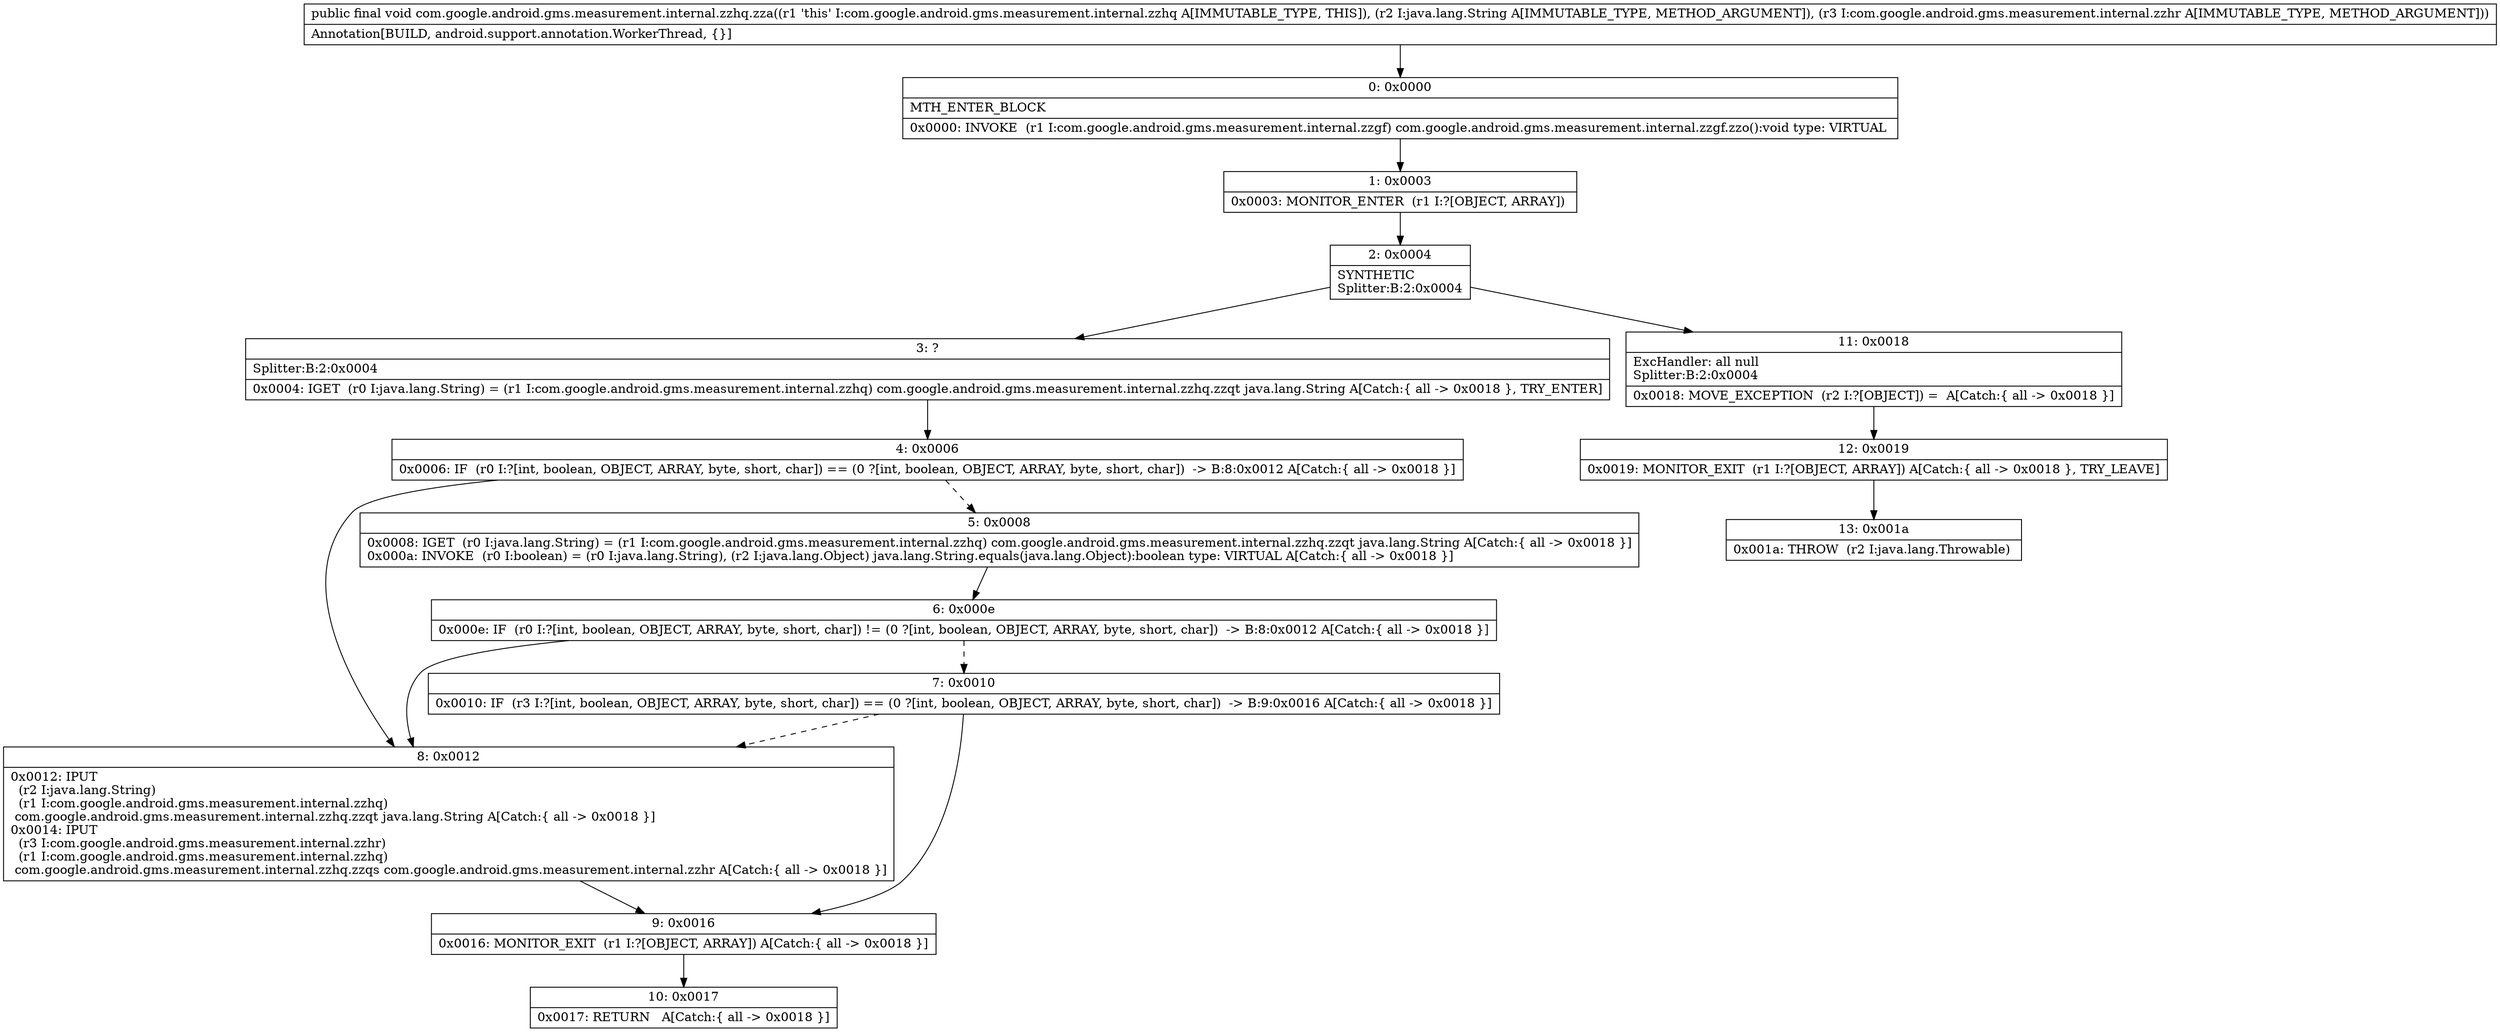 digraph "CFG forcom.google.android.gms.measurement.internal.zzhq.zza(Ljava\/lang\/String;Lcom\/google\/android\/gms\/measurement\/internal\/zzhr;)V" {
Node_0 [shape=record,label="{0\:\ 0x0000|MTH_ENTER_BLOCK\l|0x0000: INVOKE  (r1 I:com.google.android.gms.measurement.internal.zzgf) com.google.android.gms.measurement.internal.zzgf.zzo():void type: VIRTUAL \l}"];
Node_1 [shape=record,label="{1\:\ 0x0003|0x0003: MONITOR_ENTER  (r1 I:?[OBJECT, ARRAY]) \l}"];
Node_2 [shape=record,label="{2\:\ 0x0004|SYNTHETIC\lSplitter:B:2:0x0004\l}"];
Node_3 [shape=record,label="{3\:\ ?|Splitter:B:2:0x0004\l|0x0004: IGET  (r0 I:java.lang.String) = (r1 I:com.google.android.gms.measurement.internal.zzhq) com.google.android.gms.measurement.internal.zzhq.zzqt java.lang.String A[Catch:\{ all \-\> 0x0018 \}, TRY_ENTER]\l}"];
Node_4 [shape=record,label="{4\:\ 0x0006|0x0006: IF  (r0 I:?[int, boolean, OBJECT, ARRAY, byte, short, char]) == (0 ?[int, boolean, OBJECT, ARRAY, byte, short, char])  \-\> B:8:0x0012 A[Catch:\{ all \-\> 0x0018 \}]\l}"];
Node_5 [shape=record,label="{5\:\ 0x0008|0x0008: IGET  (r0 I:java.lang.String) = (r1 I:com.google.android.gms.measurement.internal.zzhq) com.google.android.gms.measurement.internal.zzhq.zzqt java.lang.String A[Catch:\{ all \-\> 0x0018 \}]\l0x000a: INVOKE  (r0 I:boolean) = (r0 I:java.lang.String), (r2 I:java.lang.Object) java.lang.String.equals(java.lang.Object):boolean type: VIRTUAL A[Catch:\{ all \-\> 0x0018 \}]\l}"];
Node_6 [shape=record,label="{6\:\ 0x000e|0x000e: IF  (r0 I:?[int, boolean, OBJECT, ARRAY, byte, short, char]) != (0 ?[int, boolean, OBJECT, ARRAY, byte, short, char])  \-\> B:8:0x0012 A[Catch:\{ all \-\> 0x0018 \}]\l}"];
Node_7 [shape=record,label="{7\:\ 0x0010|0x0010: IF  (r3 I:?[int, boolean, OBJECT, ARRAY, byte, short, char]) == (0 ?[int, boolean, OBJECT, ARRAY, byte, short, char])  \-\> B:9:0x0016 A[Catch:\{ all \-\> 0x0018 \}]\l}"];
Node_8 [shape=record,label="{8\:\ 0x0012|0x0012: IPUT  \l  (r2 I:java.lang.String)\l  (r1 I:com.google.android.gms.measurement.internal.zzhq)\l com.google.android.gms.measurement.internal.zzhq.zzqt java.lang.String A[Catch:\{ all \-\> 0x0018 \}]\l0x0014: IPUT  \l  (r3 I:com.google.android.gms.measurement.internal.zzhr)\l  (r1 I:com.google.android.gms.measurement.internal.zzhq)\l com.google.android.gms.measurement.internal.zzhq.zzqs com.google.android.gms.measurement.internal.zzhr A[Catch:\{ all \-\> 0x0018 \}]\l}"];
Node_9 [shape=record,label="{9\:\ 0x0016|0x0016: MONITOR_EXIT  (r1 I:?[OBJECT, ARRAY]) A[Catch:\{ all \-\> 0x0018 \}]\l}"];
Node_10 [shape=record,label="{10\:\ 0x0017|0x0017: RETURN   A[Catch:\{ all \-\> 0x0018 \}]\l}"];
Node_11 [shape=record,label="{11\:\ 0x0018|ExcHandler: all null\lSplitter:B:2:0x0004\l|0x0018: MOVE_EXCEPTION  (r2 I:?[OBJECT]) =  A[Catch:\{ all \-\> 0x0018 \}]\l}"];
Node_12 [shape=record,label="{12\:\ 0x0019|0x0019: MONITOR_EXIT  (r1 I:?[OBJECT, ARRAY]) A[Catch:\{ all \-\> 0x0018 \}, TRY_LEAVE]\l}"];
Node_13 [shape=record,label="{13\:\ 0x001a|0x001a: THROW  (r2 I:java.lang.Throwable) \l}"];
MethodNode[shape=record,label="{public final void com.google.android.gms.measurement.internal.zzhq.zza((r1 'this' I:com.google.android.gms.measurement.internal.zzhq A[IMMUTABLE_TYPE, THIS]), (r2 I:java.lang.String A[IMMUTABLE_TYPE, METHOD_ARGUMENT]), (r3 I:com.google.android.gms.measurement.internal.zzhr A[IMMUTABLE_TYPE, METHOD_ARGUMENT]))  | Annotation[BUILD, android.support.annotation.WorkerThread, \{\}]\l}"];
MethodNode -> Node_0;
Node_0 -> Node_1;
Node_1 -> Node_2;
Node_2 -> Node_3;
Node_2 -> Node_11;
Node_3 -> Node_4;
Node_4 -> Node_5[style=dashed];
Node_4 -> Node_8;
Node_5 -> Node_6;
Node_6 -> Node_7[style=dashed];
Node_6 -> Node_8;
Node_7 -> Node_8[style=dashed];
Node_7 -> Node_9;
Node_8 -> Node_9;
Node_9 -> Node_10;
Node_11 -> Node_12;
Node_12 -> Node_13;
}


